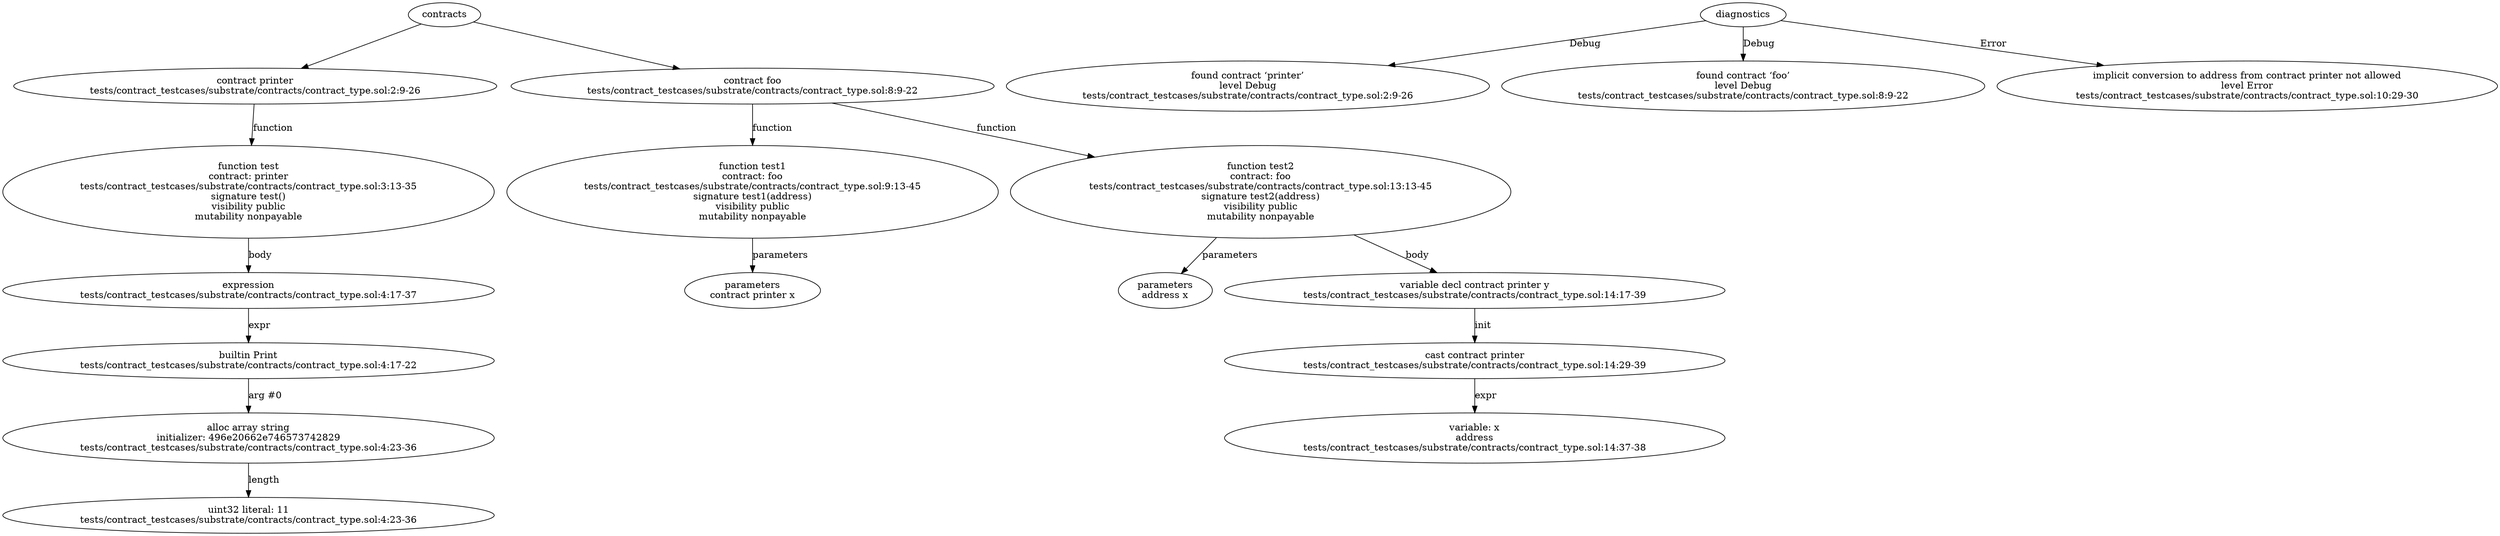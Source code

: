 strict digraph "tests/contract_testcases/substrate/contracts/contract_type.sol" {
	contract [label="contract printer\ntests/contract_testcases/substrate/contracts/contract_type.sol:2:9-26"]
	test [label="function test\ncontract: printer\ntests/contract_testcases/substrate/contracts/contract_type.sol:3:13-35\nsignature test()\nvisibility public\nmutability nonpayable"]
	expr [label="expression\ntests/contract_testcases/substrate/contracts/contract_type.sol:4:17-37"]
	builtins [label="builtin Print\ntests/contract_testcases/substrate/contracts/contract_type.sol:4:17-22"]
	alloc_array [label="alloc array string\ninitializer: 496e20662e746573742829\ntests/contract_testcases/substrate/contracts/contract_type.sol:4:23-36"]
	number_literal [label="uint32 literal: 11\ntests/contract_testcases/substrate/contracts/contract_type.sol:4:23-36"]
	contract_7 [label="contract foo\ntests/contract_testcases/substrate/contracts/contract_type.sol:8:9-22"]
	test1 [label="function test1\ncontract: foo\ntests/contract_testcases/substrate/contracts/contract_type.sol:9:13-45\nsignature test1(address)\nvisibility public\nmutability nonpayable"]
	parameters [label="parameters\ncontract printer x"]
	test2 [label="function test2\ncontract: foo\ntests/contract_testcases/substrate/contracts/contract_type.sol:13:13-45\nsignature test2(address)\nvisibility public\nmutability nonpayable"]
	parameters_11 [label="parameters\naddress x"]
	var_decl [label="variable decl contract printer y\ntests/contract_testcases/substrate/contracts/contract_type.sol:14:17-39"]
	cast [label="cast contract printer\ntests/contract_testcases/substrate/contracts/contract_type.sol:14:29-39"]
	variable [label="variable: x\naddress\ntests/contract_testcases/substrate/contracts/contract_type.sol:14:37-38"]
	diagnostic [label="found contract ‘printer’\nlevel Debug\ntests/contract_testcases/substrate/contracts/contract_type.sol:2:9-26"]
	diagnostic_17 [label="found contract ‘foo’\nlevel Debug\ntests/contract_testcases/substrate/contracts/contract_type.sol:8:9-22"]
	diagnostic_18 [label="implicit conversion to address from contract printer not allowed\nlevel Error\ntests/contract_testcases/substrate/contracts/contract_type.sol:10:29-30"]
	contracts -> contract
	contract -> test [label="function"]
	test -> expr [label="body"]
	expr -> builtins [label="expr"]
	builtins -> alloc_array [label="arg #0"]
	alloc_array -> number_literal [label="length"]
	contracts -> contract_7
	contract_7 -> test1 [label="function"]
	test1 -> parameters [label="parameters"]
	contract_7 -> test2 [label="function"]
	test2 -> parameters_11 [label="parameters"]
	test2 -> var_decl [label="body"]
	var_decl -> cast [label="init"]
	cast -> variable [label="expr"]
	diagnostics -> diagnostic [label="Debug"]
	diagnostics -> diagnostic_17 [label="Debug"]
	diagnostics -> diagnostic_18 [label="Error"]
}
